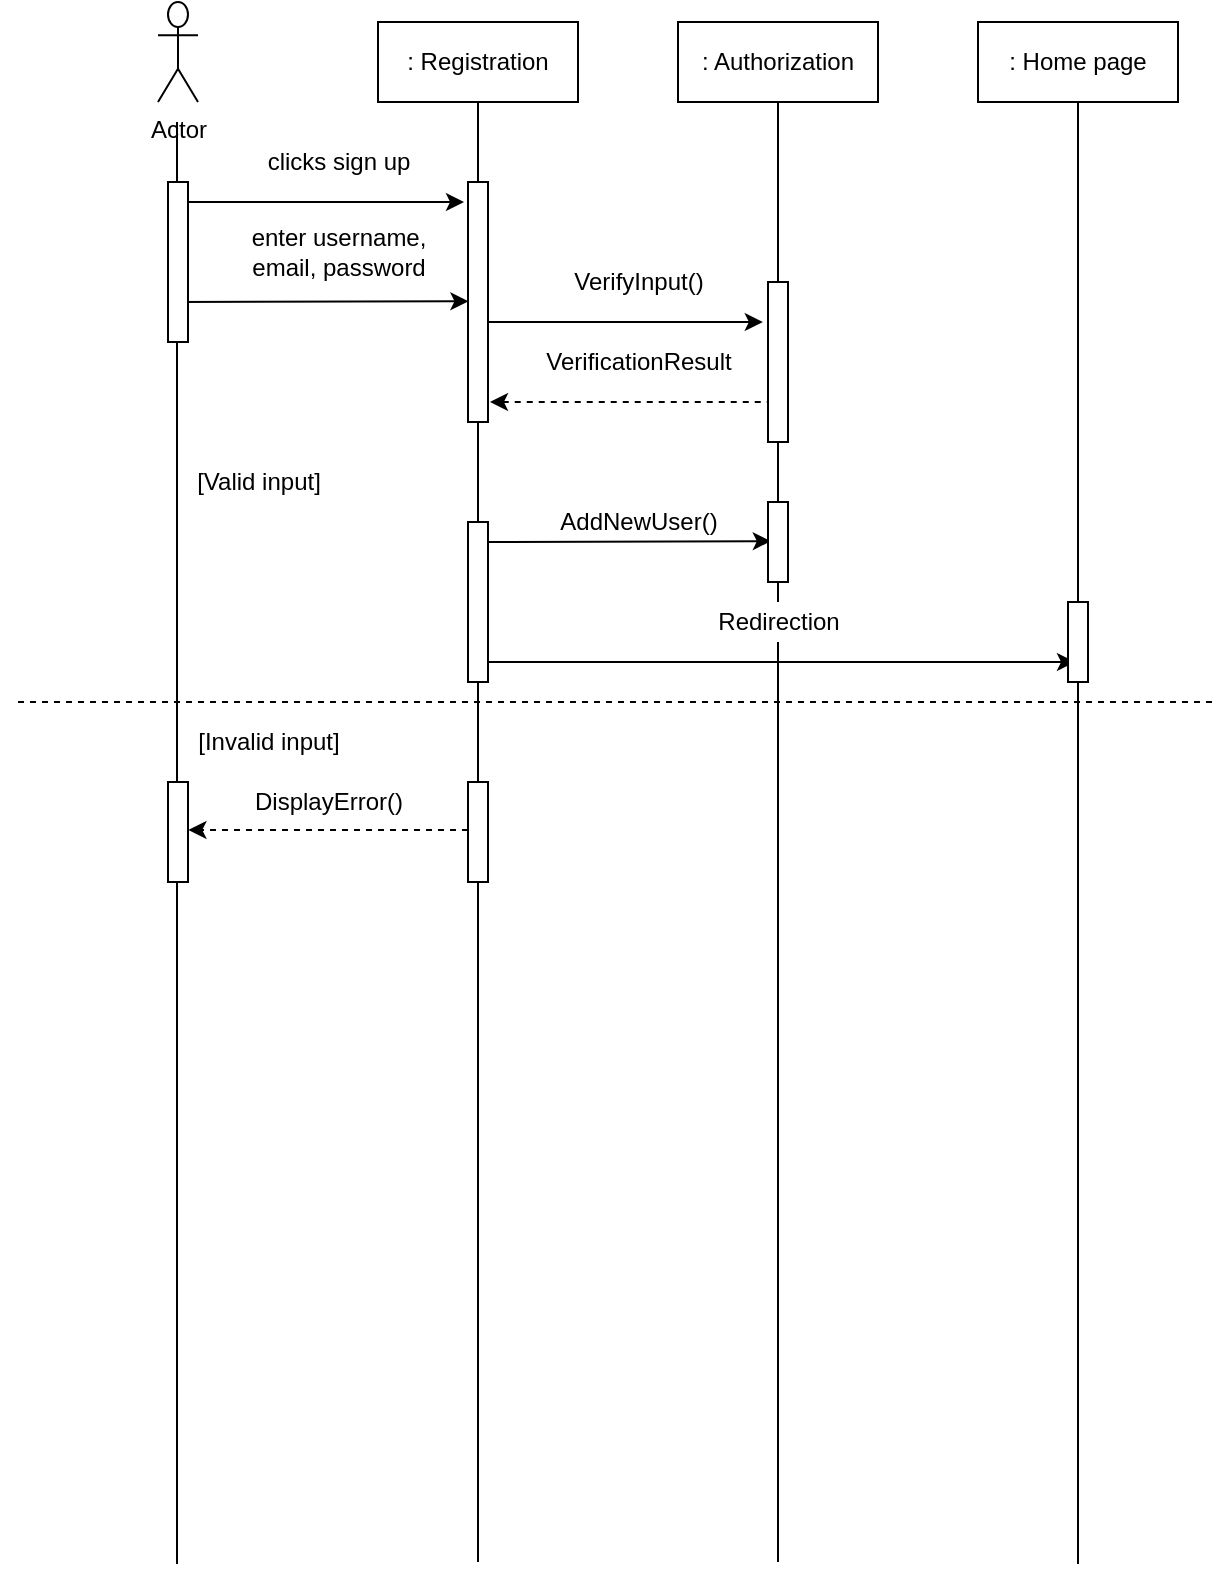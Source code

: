 <mxfile version="14.9.6" type="github">
  <diagram id="KVyobn4MKq_wzE25j2QP" name="Page-1">
    <mxGraphModel dx="1888" dy="548" grid="1" gridSize="10" guides="1" tooltips="1" connect="1" arrows="1" fold="1" page="1" pageScale="1" pageWidth="850" pageHeight="1100" math="0" shadow="0">
      <root>
        <mxCell id="0" />
        <mxCell id="1" parent="0" />
        <mxCell id="5s0amOLIgiW-mHHW7Yh0-15" style="edgeStyle=orthogonalEdgeStyle;rounded=0;orthogonalLoop=1;jettySize=auto;html=1;endArrow=none;endFill=0;" edge="1" parent="1">
          <mxGeometry relative="1" as="geometry">
            <mxPoint x="79.5" y="790" as="targetPoint" />
            <mxPoint x="79.5" y="120" as="sourcePoint" />
            <Array as="points">
              <mxPoint x="79.5" y="841" />
            </Array>
          </mxGeometry>
        </mxCell>
        <mxCell id="5s0amOLIgiW-mHHW7Yh0-1" value="Actor" style="shape=umlActor;verticalLabelPosition=bottom;verticalAlign=top;html=1;outlineConnect=0;" vertex="1" parent="1">
          <mxGeometry x="70" y="60" width="20" height="50" as="geometry" />
        </mxCell>
        <mxCell id="5s0amOLIgiW-mHHW7Yh0-12" style="edgeStyle=orthogonalEdgeStyle;rounded=0;orthogonalLoop=1;jettySize=auto;html=1;endArrow=none;endFill=0;" edge="1" parent="1" source="5s0amOLIgiW-mHHW7Yh0-2">
          <mxGeometry relative="1" as="geometry">
            <mxPoint x="230" y="840" as="targetPoint" />
          </mxGeometry>
        </mxCell>
        <mxCell id="5s0amOLIgiW-mHHW7Yh0-2" value=": Registration" style="rounded=0;whiteSpace=wrap;html=1;" vertex="1" parent="1">
          <mxGeometry x="180" y="70" width="100" height="40" as="geometry" />
        </mxCell>
        <mxCell id="5s0amOLIgiW-mHHW7Yh0-14" style="edgeStyle=orthogonalEdgeStyle;rounded=0;orthogonalLoop=1;jettySize=auto;html=1;endArrow=none;endFill=0;" edge="1" parent="1" source="5s0amOLIgiW-mHHW7Yh0-9">
          <mxGeometry relative="1" as="geometry">
            <mxPoint x="530" y="841" as="targetPoint" />
            <Array as="points">
              <mxPoint x="530" y="841" />
            </Array>
          </mxGeometry>
        </mxCell>
        <mxCell id="5s0amOLIgiW-mHHW7Yh0-9" value=": Home page" style="rounded=0;whiteSpace=wrap;html=1;" vertex="1" parent="1">
          <mxGeometry x="480" y="70" width="100" height="40" as="geometry" />
        </mxCell>
        <mxCell id="5s0amOLIgiW-mHHW7Yh0-13" style="edgeStyle=orthogonalEdgeStyle;rounded=0;orthogonalLoop=1;jettySize=auto;html=1;endArrow=none;endFill=0;" edge="1" parent="1" source="5s0amOLIgiW-mHHW7Yh0-10">
          <mxGeometry relative="1" as="geometry">
            <mxPoint x="380" y="840" as="targetPoint" />
          </mxGeometry>
        </mxCell>
        <mxCell id="5s0amOLIgiW-mHHW7Yh0-10" value=": Authorization" style="rounded=0;whiteSpace=wrap;html=1;" vertex="1" parent="1">
          <mxGeometry x="330" y="70" width="100" height="40" as="geometry" />
        </mxCell>
        <mxCell id="5s0amOLIgiW-mHHW7Yh0-16" value="" style="endArrow=classic;html=1;" edge="1" parent="1">
          <mxGeometry width="50" height="50" relative="1" as="geometry">
            <mxPoint x="80" y="160" as="sourcePoint" />
            <mxPoint x="223" y="160" as="targetPoint" />
          </mxGeometry>
        </mxCell>
        <mxCell id="5s0amOLIgiW-mHHW7Yh0-17" value="" style="endArrow=classic;html=1;entryX=0.02;entryY=0.497;entryDx=0;entryDy=0;entryPerimeter=0;" edge="1" parent="1" target="5s0amOLIgiW-mHHW7Yh0-39">
          <mxGeometry width="50" height="50" relative="1" as="geometry">
            <mxPoint x="80" y="210" as="sourcePoint" />
            <mxPoint x="230" y="210" as="targetPoint" />
          </mxGeometry>
        </mxCell>
        <mxCell id="5s0amOLIgiW-mHHW7Yh0-18" value="" style="endArrow=none;html=1;startArrow=classic;startFill=1;endFill=0;dashed=1;" edge="1" parent="1">
          <mxGeometry width="50" height="50" relative="1" as="geometry">
            <mxPoint x="236" y="260" as="sourcePoint" />
            <mxPoint x="380" y="260" as="targetPoint" />
          </mxGeometry>
        </mxCell>
        <mxCell id="5s0amOLIgiW-mHHW7Yh0-20" value="" style="endArrow=classic;html=1;entryX=-0.26;entryY=0.25;entryDx=0;entryDy=0;entryPerimeter=0;" edge="1" parent="1" target="5s0amOLIgiW-mHHW7Yh0-40">
          <mxGeometry width="50" height="50" relative="1" as="geometry">
            <mxPoint x="230" y="220" as="sourcePoint" />
            <mxPoint x="380" y="220" as="targetPoint" />
          </mxGeometry>
        </mxCell>
        <mxCell id="5s0amOLIgiW-mHHW7Yh0-21" value="clicks sign up" style="text;html=1;align=center;verticalAlign=middle;resizable=0;points=[];autosize=1;strokeColor=none;" vertex="1" parent="1">
          <mxGeometry x="115" y="130" width="90" height="20" as="geometry" />
        </mxCell>
        <mxCell id="5s0amOLIgiW-mHHW7Yh0-22" value="enter username,&lt;br&gt;email, password" style="text;html=1;align=center;verticalAlign=middle;resizable=0;points=[];autosize=1;strokeColor=none;" vertex="1" parent="1">
          <mxGeometry x="110" y="170" width="100" height="30" as="geometry" />
        </mxCell>
        <mxCell id="5s0amOLIgiW-mHHW7Yh0-23" value="VerifyInput()" style="text;html=1;align=center;verticalAlign=middle;resizable=0;points=[];autosize=1;strokeColor=none;" vertex="1" parent="1">
          <mxGeometry x="270" y="190" width="80" height="20" as="geometry" />
        </mxCell>
        <mxCell id="5s0amOLIgiW-mHHW7Yh0-24" value="VerificationResult" style="text;html=1;align=center;verticalAlign=middle;resizable=0;points=[];autosize=1;strokeColor=none;" vertex="1" parent="1">
          <mxGeometry x="255" y="230" width="110" height="20" as="geometry" />
        </mxCell>
        <mxCell id="5s0amOLIgiW-mHHW7Yh0-25" value="" style="endArrow=classic;html=1;entryX=0.14;entryY=0.49;entryDx=0;entryDy=0;entryPerimeter=0;" edge="1" parent="1" target="5s0amOLIgiW-mHHW7Yh0-41">
          <mxGeometry width="50" height="50" relative="1" as="geometry">
            <mxPoint x="230" y="330" as="sourcePoint" />
            <mxPoint x="380" y="330" as="targetPoint" />
          </mxGeometry>
        </mxCell>
        <mxCell id="5s0amOLIgiW-mHHW7Yh0-32" value="[Valid input]" style="text;html=1;align=center;verticalAlign=middle;resizable=0;points=[];autosize=1;strokeColor=none;" vertex="1" parent="1">
          <mxGeometry x="80" y="290" width="80" height="20" as="geometry" />
        </mxCell>
        <mxCell id="5s0amOLIgiW-mHHW7Yh0-33" value="AddNewUser()" style="text;html=1;align=center;verticalAlign=middle;resizable=0;points=[];autosize=1;strokeColor=none;" vertex="1" parent="1">
          <mxGeometry x="265" y="310" width="90" height="20" as="geometry" />
        </mxCell>
        <mxCell id="5s0amOLIgiW-mHHW7Yh0-35" value="" style="endArrow=classic;html=1;" edge="1" parent="1">
          <mxGeometry width="50" height="50" relative="1" as="geometry">
            <mxPoint x="231.5" y="390" as="sourcePoint" />
            <mxPoint x="528.5" y="390" as="targetPoint" />
          </mxGeometry>
        </mxCell>
        <mxCell id="5s0amOLIgiW-mHHW7Yh0-36" value="Redirection" style="text;html=1;align=center;verticalAlign=middle;resizable=0;points=[];autosize=1;fillColor=#ffffff;" vertex="1" parent="1">
          <mxGeometry x="340" y="360" width="80" height="20" as="geometry" />
        </mxCell>
        <mxCell id="5s0amOLIgiW-mHHW7Yh0-38" value="" style="html=1;points=[];perimeter=orthogonalPerimeter;fillColor=#ffffff;" vertex="1" parent="1">
          <mxGeometry x="75" y="150" width="10" height="80" as="geometry" />
        </mxCell>
        <mxCell id="5s0amOLIgiW-mHHW7Yh0-39" value="" style="html=1;points=[];perimeter=orthogonalPerimeter;fillColor=#ffffff;" vertex="1" parent="1">
          <mxGeometry x="225" y="150" width="10" height="120" as="geometry" />
        </mxCell>
        <mxCell id="5s0amOLIgiW-mHHW7Yh0-40" value="" style="html=1;points=[];perimeter=orthogonalPerimeter;fillColor=#ffffff;" vertex="1" parent="1">
          <mxGeometry x="375" y="200" width="10" height="80" as="geometry" />
        </mxCell>
        <mxCell id="5s0amOLIgiW-mHHW7Yh0-41" value="" style="html=1;points=[];perimeter=orthogonalPerimeter;fillColor=#ffffff;" vertex="1" parent="1">
          <mxGeometry x="375" y="310" width="10" height="40" as="geometry" />
        </mxCell>
        <mxCell id="5s0amOLIgiW-mHHW7Yh0-42" value="" style="html=1;points=[];perimeter=orthogonalPerimeter;fillColor=#ffffff;" vertex="1" parent="1">
          <mxGeometry x="225" y="320" width="10" height="80" as="geometry" />
        </mxCell>
        <mxCell id="5s0amOLIgiW-mHHW7Yh0-43" value="" style="html=1;points=[];perimeter=orthogonalPerimeter;fillColor=#ffffff;" vertex="1" parent="1">
          <mxGeometry x="525" y="360" width="10" height="40" as="geometry" />
        </mxCell>
        <mxCell id="5s0amOLIgiW-mHHW7Yh0-45" value="[Invalid input]" style="text;html=1;align=center;verticalAlign=middle;resizable=0;points=[];autosize=1;strokeColor=none;" vertex="1" parent="1">
          <mxGeometry x="80" y="420" width="90" height="20" as="geometry" />
        </mxCell>
        <mxCell id="5s0amOLIgiW-mHHW7Yh0-46" value="" style="html=1;points=[];perimeter=orthogonalPerimeter;fillColor=#ffffff;" vertex="1" parent="1">
          <mxGeometry x="75" y="450" width="10" height="50" as="geometry" />
        </mxCell>
        <mxCell id="5s0amOLIgiW-mHHW7Yh0-49" style="edgeStyle=orthogonalEdgeStyle;rounded=0;orthogonalLoop=1;jettySize=auto;html=1;startArrow=none;startFill=0;endArrow=classic;endFill=1;entryX=1.02;entryY=0.48;entryDx=0;entryDy=0;entryPerimeter=0;dashed=1;" edge="1" parent="1" source="5s0amOLIgiW-mHHW7Yh0-47" target="5s0amOLIgiW-mHHW7Yh0-46">
          <mxGeometry relative="1" as="geometry">
            <mxPoint x="90" y="465" as="targetPoint" />
            <Array as="points">
              <mxPoint x="140" y="474" />
              <mxPoint x="140" y="474" />
            </Array>
          </mxGeometry>
        </mxCell>
        <mxCell id="5s0amOLIgiW-mHHW7Yh0-47" value="" style="html=1;points=[];perimeter=orthogonalPerimeter;fillColor=#ffffff;" vertex="1" parent="1">
          <mxGeometry x="225" y="450" width="10" height="50" as="geometry" />
        </mxCell>
        <mxCell id="5s0amOLIgiW-mHHW7Yh0-50" value="DisplayError()" style="text;html=1;align=center;verticalAlign=middle;resizable=0;points=[];autosize=1;strokeColor=none;" vertex="1" parent="1">
          <mxGeometry x="110" y="450" width="90" height="20" as="geometry" />
        </mxCell>
        <mxCell id="5s0amOLIgiW-mHHW7Yh0-52" value="" style="endArrow=open;endFill=1;endSize=12;html=1;" edge="1" parent="1">
          <mxGeometry width="160" relative="1" as="geometry">
            <mxPoint x="5" y="419.5" as="sourcePoint" />
            <mxPoint x="5" y="419.5" as="targetPoint" />
          </mxGeometry>
        </mxCell>
        <mxCell id="5s0amOLIgiW-mHHW7Yh0-54" value="" style="endArrow=none;endFill=0;endSize=12;html=1;dashed=1;" edge="1" parent="1">
          <mxGeometry width="160" relative="1" as="geometry">
            <mxPoint y="410" as="sourcePoint" />
            <mxPoint x="600" y="410" as="targetPoint" />
          </mxGeometry>
        </mxCell>
      </root>
    </mxGraphModel>
  </diagram>
</mxfile>
